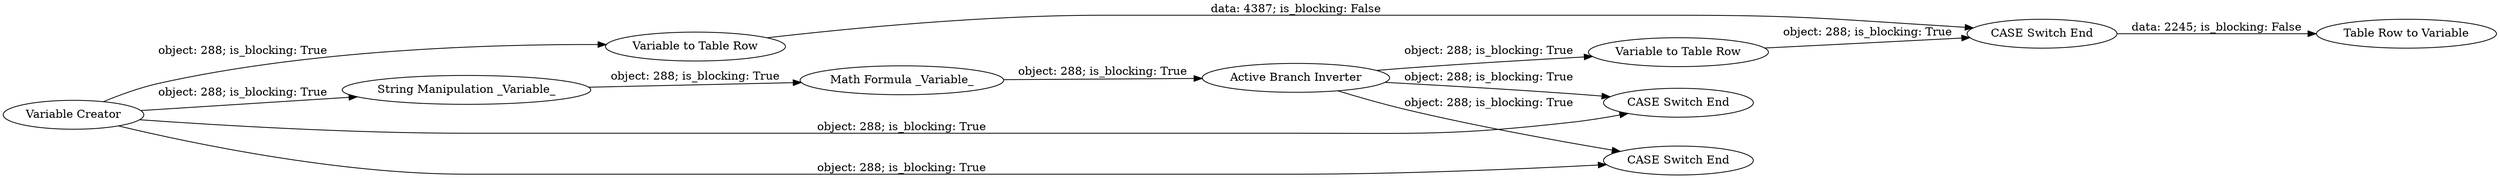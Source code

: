 digraph {
	"-638491899248638011_8" [label="Variable to Table Row"]
	"-638491899248638011_3" [label="Math Formula _Variable_"]
	"-638491899248638011_7" [label="Variable to Table Row"]
	"-638491899248638011_9" [label="CASE Switch End"]
	"-638491899248638011_6" [label="Active Branch Inverter"]
	"-638491899248638011_4" [label="CASE Switch End"]
	"-638491899248638011_2" [label="Variable Creator"]
	"-638491899248638011_1" [label="CASE Switch End"]
	"-638491899248638011_10" [label="Table Row to Variable"]
	"-638491899248638011_5" [label="String Manipulation _Variable_"]
	"-638491899248638011_2" -> "-638491899248638011_8" [label="object: 288; is_blocking: True"]
	"-638491899248638011_7" -> "-638491899248638011_9" [label="object: 288; is_blocking: True"]
	"-638491899248638011_2" -> "-638491899248638011_5" [label="object: 288; is_blocking: True"]
	"-638491899248638011_3" -> "-638491899248638011_6" [label="object: 288; is_blocking: True"]
	"-638491899248638011_2" -> "-638491899248638011_1" [label="object: 288; is_blocking: True"]
	"-638491899248638011_8" -> "-638491899248638011_9" [label="data: 4387; is_blocking: False"]
	"-638491899248638011_9" -> "-638491899248638011_10" [label="data: 2245; is_blocking: False"]
	"-638491899248638011_6" -> "-638491899248638011_1" [label="object: 288; is_blocking: True"]
	"-638491899248638011_2" -> "-638491899248638011_4" [label="object: 288; is_blocking: True"]
	"-638491899248638011_6" -> "-638491899248638011_4" [label="object: 288; is_blocking: True"]
	"-638491899248638011_6" -> "-638491899248638011_7" [label="object: 288; is_blocking: True"]
	"-638491899248638011_5" -> "-638491899248638011_3" [label="object: 288; is_blocking: True"]
	rankdir=LR
}
